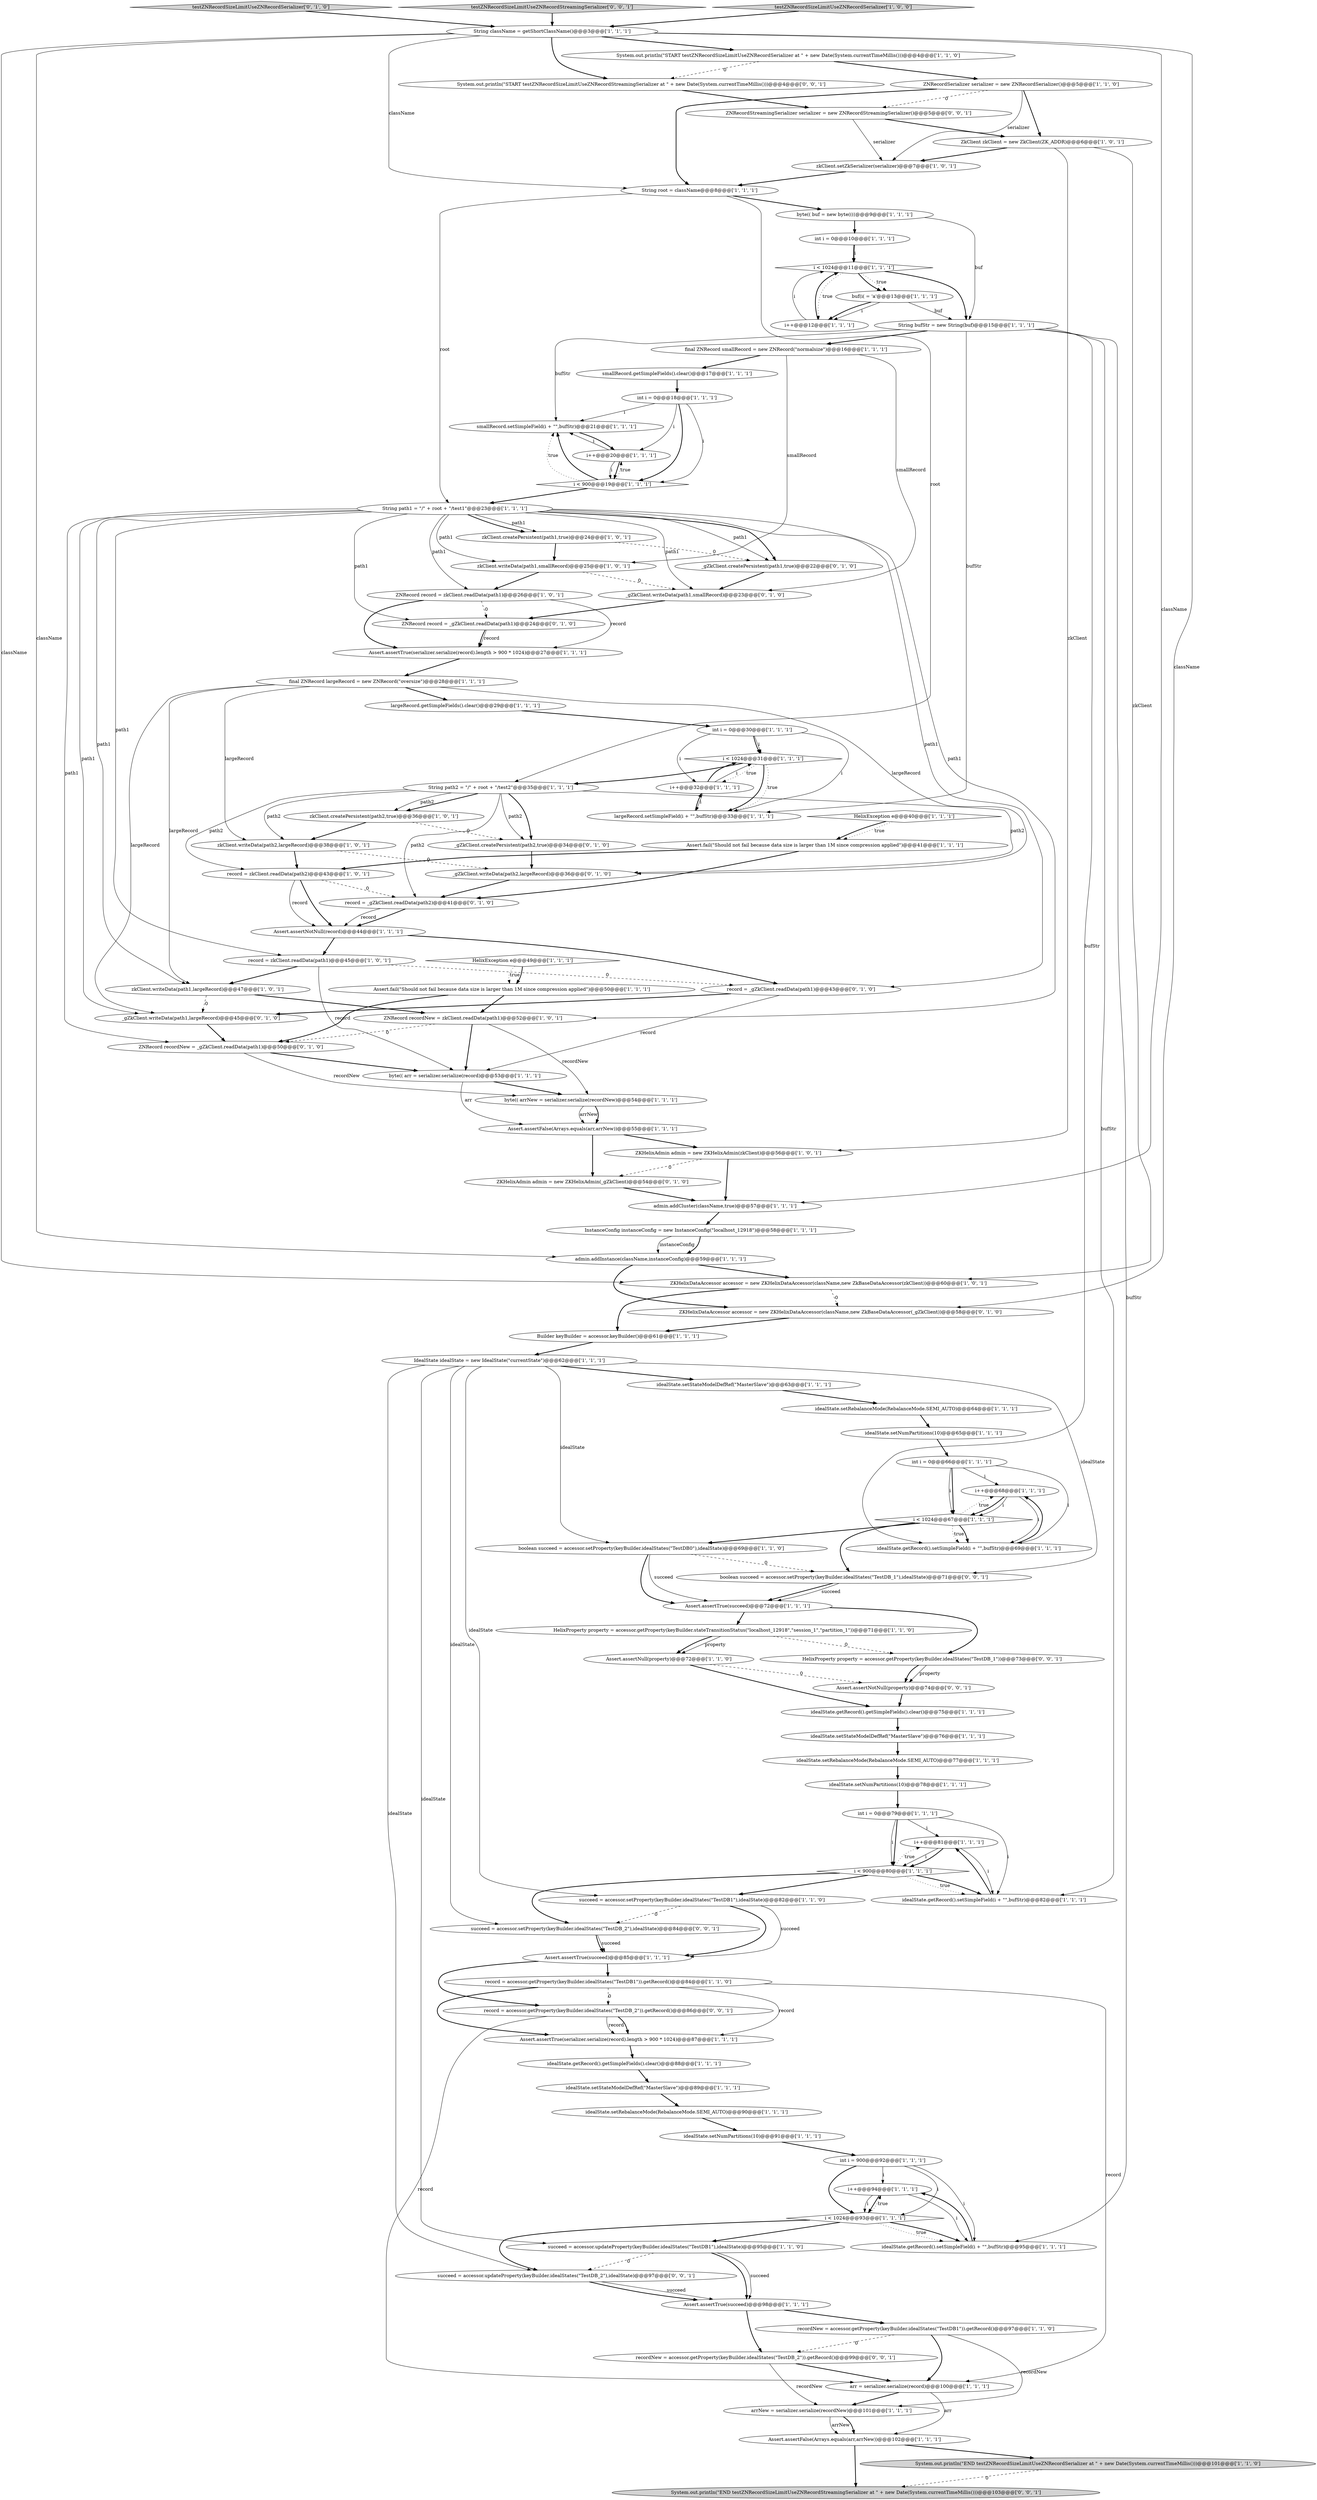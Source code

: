 digraph {
73 [style = filled, label = "smallRecord.setSimpleField(i + \"\",bufStr)@@@21@@@['1', '1', '1']", fillcolor = white, shape = ellipse image = "AAA0AAABBB1BBB"];
98 [style = filled, label = "record = _gZkClient.readData(path1)@@@43@@@['0', '1', '0']", fillcolor = white, shape = ellipse image = "AAA1AAABBB2BBB"];
7 [style = filled, label = "i < 1024@@@31@@@['1', '1', '1']", fillcolor = white, shape = diamond image = "AAA0AAABBB1BBB"];
83 [style = filled, label = "arr = serializer.serialize(record)@@@100@@@['1', '1', '1']", fillcolor = white, shape = ellipse image = "AAA0AAABBB1BBB"];
100 [style = filled, label = "record = _gZkClient.readData(path2)@@@41@@@['0', '1', '0']", fillcolor = white, shape = ellipse image = "AAA1AAABBB2BBB"];
43 [style = filled, label = "zkClient.createPersistent(path2,true)@@@36@@@['1', '0', '1']", fillcolor = white, shape = ellipse image = "AAA0AAABBB1BBB"];
106 [style = filled, label = "succeed = accessor.updateProperty(keyBuilder.idealStates(\"TestDB_2\"),idealState)@@@97@@@['0', '0', '1']", fillcolor = white, shape = ellipse image = "AAA0AAABBB3BBB"];
32 [style = filled, label = "largeRecord.getSimpleFields().clear()@@@29@@@['1', '1', '1']", fillcolor = white, shape = ellipse image = "AAA0AAABBB1BBB"];
13 [style = filled, label = "int i = 0@@@30@@@['1', '1', '1']", fillcolor = white, shape = ellipse image = "AAA0AAABBB1BBB"];
81 [style = filled, label = "int i = 0@@@10@@@['1', '1', '1']", fillcolor = white, shape = ellipse image = "AAA0AAABBB1BBB"];
63 [style = filled, label = "i++@@@20@@@['1', '1', '1']", fillcolor = white, shape = ellipse image = "AAA0AAABBB1BBB"];
64 [style = filled, label = "boolean succeed = accessor.setProperty(keyBuilder.idealStates(\"TestDB0\"),idealState)@@@69@@@['1', '1', '0']", fillcolor = white, shape = ellipse image = "AAA0AAABBB1BBB"];
12 [style = filled, label = "zkClient.writeData(path2,largeRecord)@@@38@@@['1', '0', '1']", fillcolor = white, shape = ellipse image = "AAA0AAABBB1BBB"];
70 [style = filled, label = "i++@@@32@@@['1', '1', '1']", fillcolor = white, shape = ellipse image = "AAA0AAABBB1BBB"];
40 [style = filled, label = "i++@@@68@@@['1', '1', '1']", fillcolor = white, shape = ellipse image = "AAA0AAABBB1BBB"];
38 [style = filled, label = "ZkClient zkClient = new ZkClient(ZK_ADDR)@@@6@@@['1', '0', '1']", fillcolor = white, shape = ellipse image = "AAA0AAABBB1BBB"];
87 [style = filled, label = "i < 1024@@@11@@@['1', '1', '1']", fillcolor = white, shape = diamond image = "AAA0AAABBB1BBB"];
96 [style = filled, label = "_gZkClient.writeData(path1,smallRecord)@@@23@@@['0', '1', '0']", fillcolor = white, shape = ellipse image = "AAA1AAABBB2BBB"];
79 [style = filled, label = "idealState.getRecord().getSimpleFields().clear()@@@88@@@['1', '1', '1']", fillcolor = white, shape = ellipse image = "AAA0AAABBB1BBB"];
57 [style = filled, label = "Assert.assertTrue(serializer.serialize(record).length > 900 * 1024)@@@27@@@['1', '1', '1']", fillcolor = white, shape = ellipse image = "AAA0AAABBB1BBB"];
109 [style = filled, label = "record = accessor.getProperty(keyBuilder.idealStates(\"TestDB_2\")).getRecord()@@@86@@@['0', '0', '1']", fillcolor = white, shape = ellipse image = "AAA0AAABBB3BBB"];
72 [style = filled, label = "i++@@@81@@@['1', '1', '1']", fillcolor = white, shape = ellipse image = "AAA0AAABBB1BBB"];
21 [style = filled, label = "HelixException e@@@40@@@['1', '1', '1']", fillcolor = white, shape = diamond image = "AAA0AAABBB1BBB"];
88 [style = filled, label = "Assert.assertTrue(succeed)@@@72@@@['1', '1', '1']", fillcolor = white, shape = ellipse image = "AAA0AAABBB1BBB"];
18 [style = filled, label = "idealState.setRebalanceMode(RebalanceMode.SEMI_AUTO)@@@90@@@['1', '1', '1']", fillcolor = white, shape = ellipse image = "AAA0AAABBB1BBB"];
89 [style = filled, label = "byte(( arrNew = serializer.serialize(recordNew)@@@54@@@['1', '1', '1']", fillcolor = white, shape = ellipse image = "AAA0AAABBB1BBB"];
90 [style = filled, label = "ZNRecord record = _gZkClient.readData(path1)@@@24@@@['0', '1', '0']", fillcolor = white, shape = ellipse image = "AAA1AAABBB2BBB"];
28 [style = filled, label = "Assert.assertNotNull(record)@@@44@@@['1', '1', '1']", fillcolor = white, shape = ellipse image = "AAA0AAABBB1BBB"];
6 [style = filled, label = "idealState.getRecord().setSimpleField(i + \"\",bufStr)@@@69@@@['1', '1', '1']", fillcolor = white, shape = ellipse image = "AAA0AAABBB1BBB"];
58 [style = filled, label = "succeed = accessor.setProperty(keyBuilder.idealStates(\"TestDB1\"),idealState)@@@82@@@['1', '1', '0']", fillcolor = white, shape = ellipse image = "AAA0AAABBB1BBB"];
108 [style = filled, label = "boolean succeed = accessor.setProperty(keyBuilder.idealStates(\"TestDB_1\"),idealState)@@@71@@@['0', '0', '1']", fillcolor = white, shape = ellipse image = "AAA0AAABBB3BBB"];
34 [style = filled, label = "String className = getShortClassName()@@@3@@@['1', '1', '1']", fillcolor = white, shape = ellipse image = "AAA0AAABBB1BBB"];
27 [style = filled, label = "HelixProperty property = accessor.getProperty(keyBuilder.stateTransitionStatus(\"localhost_12918\",\"session_1\",\"partition_1\"))@@@71@@@['1', '1', '0']", fillcolor = white, shape = ellipse image = "AAA0AAABBB1BBB"];
39 [style = filled, label = "zkClient.writeData(path1,largeRecord)@@@47@@@['1', '0', '1']", fillcolor = white, shape = ellipse image = "AAA0AAABBB1BBB"];
44 [style = filled, label = "ZNRecordSerializer serializer = new ZNRecordSerializer()@@@5@@@['1', '1', '0']", fillcolor = white, shape = ellipse image = "AAA0AAABBB1BBB"];
80 [style = filled, label = "succeed = accessor.updateProperty(keyBuilder.idealStates(\"TestDB1\"),idealState)@@@95@@@['1', '1', '0']", fillcolor = white, shape = ellipse image = "AAA0AAABBB1BBB"];
9 [style = filled, label = "largeRecord.setSimpleField(i + \"\",bufStr)@@@33@@@['1', '1', '1']", fillcolor = white, shape = ellipse image = "AAA0AAABBB1BBB"];
14 [style = filled, label = "String path2 = \"/\" + root + \"/test2\"@@@35@@@['1', '1', '1']", fillcolor = white, shape = ellipse image = "AAA0AAABBB1BBB"];
77 [style = filled, label = "idealState.getRecord().setSimpleField(i + \"\",bufStr)@@@82@@@['1', '1', '1']", fillcolor = white, shape = ellipse image = "AAA0AAABBB1BBB"];
95 [style = filled, label = "_gZkClient.createPersistent(path1,true)@@@22@@@['0', '1', '0']", fillcolor = white, shape = ellipse image = "AAA1AAABBB2BBB"];
59 [style = filled, label = "System.out.println(\"START testZNRecordSizeLimitUseZNRecordSerializer at \" + new Date(System.currentTimeMillis()))@@@4@@@['1', '1', '0']", fillcolor = white, shape = ellipse image = "AAA0AAABBB1BBB"];
105 [style = filled, label = "ZNRecordStreamingSerializer serializer = new ZNRecordStreamingSerializer()@@@5@@@['0', '0', '1']", fillcolor = white, shape = ellipse image = "AAA0AAABBB3BBB"];
112 [style = filled, label = "System.out.println(\"START testZNRecordSizeLimitUseZNRecordStreamingSerializer at \" + new Date(System.currentTimeMillis()))@@@4@@@['0', '0', '1']", fillcolor = white, shape = ellipse image = "AAA0AAABBB3BBB"];
84 [style = filled, label = "int i = 0@@@79@@@['1', '1', '1']", fillcolor = white, shape = ellipse image = "AAA0AAABBB1BBB"];
47 [style = filled, label = "Assert.assertTrue(serializer.serialize(record).length > 900 * 1024)@@@87@@@['1', '1', '1']", fillcolor = white, shape = ellipse image = "AAA0AAABBB1BBB"];
67 [style = filled, label = "idealState.setNumPartitions(10)@@@65@@@['1', '1', '1']", fillcolor = white, shape = ellipse image = "AAA0AAABBB1BBB"];
23 [style = filled, label = "zkClient.setZkSerializer(serializer)@@@7@@@['1', '0', '1']", fillcolor = white, shape = ellipse image = "AAA0AAABBB1BBB"];
101 [style = filled, label = "testZNRecordSizeLimitUseZNRecordSerializer['0', '1', '0']", fillcolor = lightgray, shape = diamond image = "AAA0AAABBB2BBB"];
50 [style = filled, label = "recordNew = accessor.getProperty(keyBuilder.idealStates(\"TestDB1\")).getRecord()@@@97@@@['1', '1', '0']", fillcolor = white, shape = ellipse image = "AAA0AAABBB1BBB"];
76 [style = filled, label = "i < 1024@@@67@@@['1', '1', '1']", fillcolor = white, shape = diamond image = "AAA0AAABBB1BBB"];
74 [style = filled, label = "i++@@@94@@@['1', '1', '1']", fillcolor = white, shape = ellipse image = "AAA0AAABBB1BBB"];
51 [style = filled, label = "record = zkClient.readData(path2)@@@43@@@['1', '0', '1']", fillcolor = white, shape = ellipse image = "AAA0AAABBB1BBB"];
86 [style = filled, label = "zkClient.writeData(path1,smallRecord)@@@25@@@['1', '0', '1']", fillcolor = white, shape = ellipse image = "AAA0AAABBB1BBB"];
54 [style = filled, label = "byte(( buf = new byte((((@@@9@@@['1', '1', '1']", fillcolor = white, shape = ellipse image = "AAA0AAABBB1BBB"];
5 [style = filled, label = "int i = 0@@@66@@@['1', '1', '1']", fillcolor = white, shape = ellipse image = "AAA0AAABBB1BBB"];
31 [style = filled, label = "zkClient.createPersistent(path1,true)@@@24@@@['1', '0', '1']", fillcolor = white, shape = ellipse image = "AAA0AAABBB1BBB"];
55 [style = filled, label = "smallRecord.getSimpleFields().clear()@@@17@@@['1', '1', '1']", fillcolor = white, shape = ellipse image = "AAA0AAABBB1BBB"];
78 [style = filled, label = "Assert.assertTrue(succeed)@@@85@@@['1', '1', '1']", fillcolor = white, shape = ellipse image = "AAA0AAABBB1BBB"];
16 [style = filled, label = "final ZNRecord largeRecord = new ZNRecord(\"oversize\")@@@28@@@['1', '1', '1']", fillcolor = white, shape = ellipse image = "AAA0AAABBB1BBB"];
15 [style = filled, label = "ZNRecord record = zkClient.readData(path1)@@@26@@@['1', '0', '1']", fillcolor = white, shape = ellipse image = "AAA0AAABBB1BBB"];
4 [style = filled, label = "Assert.assertFalse(Arrays.equals(arr,arrNew))@@@55@@@['1', '1', '1']", fillcolor = white, shape = ellipse image = "AAA0AAABBB1BBB"];
20 [style = filled, label = "byte(( arr = serializer.serialize(record)@@@53@@@['1', '1', '1']", fillcolor = white, shape = ellipse image = "AAA0AAABBB1BBB"];
36 [style = filled, label = "ZKHelixDataAccessor accessor = new ZKHelixDataAccessor(className,new ZkBaseDataAccessor(zkClient))@@@60@@@['1', '0', '1']", fillcolor = white, shape = ellipse image = "AAA0AAABBB1BBB"];
56 [style = filled, label = "IdealState idealState = new IdealState(\"currentState\")@@@62@@@['1', '1', '1']", fillcolor = white, shape = ellipse image = "AAA0AAABBB1BBB"];
37 [style = filled, label = "Assert.assertFalse(Arrays.equals(arr,arrNew))@@@102@@@['1', '1', '1']", fillcolor = white, shape = ellipse image = "AAA0AAABBB1BBB"];
60 [style = filled, label = "Assert.assertTrue(succeed)@@@98@@@['1', '1', '1']", fillcolor = white, shape = ellipse image = "AAA0AAABBB1BBB"];
8 [style = filled, label = "int i = 0@@@18@@@['1', '1', '1']", fillcolor = white, shape = ellipse image = "AAA0AAABBB1BBB"];
17 [style = filled, label = "record = accessor.getProperty(keyBuilder.idealStates(\"TestDB1\")).getRecord()@@@84@@@['1', '1', '0']", fillcolor = white, shape = ellipse image = "AAA0AAABBB1BBB"];
49 [style = filled, label = "idealState.setRebalanceMode(RebalanceMode.SEMI_AUTO)@@@77@@@['1', '1', '1']", fillcolor = white, shape = ellipse image = "AAA0AAABBB1BBB"];
3 [style = filled, label = "final ZNRecord smallRecord = new ZNRecord(\"normalsize\")@@@16@@@['1', '1', '1']", fillcolor = white, shape = ellipse image = "AAA0AAABBB1BBB"];
110 [style = filled, label = "succeed = accessor.setProperty(keyBuilder.idealStates(\"TestDB_2\"),idealState)@@@84@@@['0', '0', '1']", fillcolor = white, shape = ellipse image = "AAA0AAABBB3BBB"];
71 [style = filled, label = "idealState.setStateModelDefRef(\"MasterSlave\")@@@63@@@['1', '1', '1']", fillcolor = white, shape = ellipse image = "AAA0AAABBB1BBB"];
65 [style = filled, label = "Assert.fail(\"Should not fail because data size is larger than 1M since compression applied\")@@@50@@@['1', '1', '1']", fillcolor = white, shape = ellipse image = "AAA0AAABBB1BBB"];
25 [style = filled, label = "HelixException e@@@49@@@['1', '1', '1']", fillcolor = white, shape = diamond image = "AAA0AAABBB1BBB"];
30 [style = filled, label = "idealState.setNumPartitions(10)@@@78@@@['1', '1', '1']", fillcolor = white, shape = ellipse image = "AAA0AAABBB1BBB"];
45 [style = filled, label = "i < 1024@@@93@@@['1', '1', '1']", fillcolor = white, shape = diamond image = "AAA0AAABBB1BBB"];
52 [style = filled, label = "InstanceConfig instanceConfig = new InstanceConfig(\"localhost_12918\")@@@58@@@['1', '1', '1']", fillcolor = white, shape = ellipse image = "AAA0AAABBB1BBB"];
107 [style = filled, label = "recordNew = accessor.getProperty(keyBuilder.idealStates(\"TestDB_2\")).getRecord()@@@99@@@['0', '0', '1']", fillcolor = white, shape = ellipse image = "AAA0AAABBB3BBB"];
82 [style = filled, label = "idealState.setNumPartitions(10)@@@91@@@['1', '1', '1']", fillcolor = white, shape = ellipse image = "AAA0AAABBB1BBB"];
42 [style = filled, label = "String root = className@@@8@@@['1', '1', '1']", fillcolor = white, shape = ellipse image = "AAA0AAABBB1BBB"];
62 [style = filled, label = "Assert.fail(\"Should not fail because data size is larger than 1M since compression applied\")@@@41@@@['1', '1', '1']", fillcolor = white, shape = ellipse image = "AAA0AAABBB1BBB"];
94 [style = filled, label = "_gZkClient.createPersistent(path2,true)@@@34@@@['0', '1', '0']", fillcolor = white, shape = ellipse image = "AAA1AAABBB2BBB"];
10 [style = filled, label = "i < 900@@@19@@@['1', '1', '1']", fillcolor = white, shape = diamond image = "AAA0AAABBB1BBB"];
48 [style = filled, label = "buf(i( = 'a'@@@13@@@['1', '1', '1']", fillcolor = white, shape = ellipse image = "AAA0AAABBB1BBB"];
0 [style = filled, label = "String path1 = \"/\" + root + \"/test1\"@@@23@@@['1', '1', '1']", fillcolor = white, shape = ellipse image = "AAA0AAABBB1BBB"];
33 [style = filled, label = "System.out.println(\"END testZNRecordSizeLimitUseZNRecordSerializer at \" + new Date(System.currentTimeMillis()))@@@101@@@['1', '1', '0']", fillcolor = lightgray, shape = ellipse image = "AAA0AAABBB1BBB"];
97 [style = filled, label = "ZKHelixDataAccessor accessor = new ZKHelixDataAccessor(className,new ZkBaseDataAccessor(_gZkClient))@@@58@@@['0', '1', '0']", fillcolor = white, shape = ellipse image = "AAA1AAABBB2BBB"];
24 [style = filled, label = "admin.addInstance(className,instanceConfig)@@@59@@@['1', '1', '1']", fillcolor = white, shape = ellipse image = "AAA0AAABBB1BBB"];
53 [style = filled, label = "Builder keyBuilder = accessor.keyBuilder()@@@61@@@['1', '1', '1']", fillcolor = white, shape = ellipse image = "AAA0AAABBB1BBB"];
22 [style = filled, label = "idealState.setStateModelDefRef(\"MasterSlave\")@@@76@@@['1', '1', '1']", fillcolor = white, shape = ellipse image = "AAA0AAABBB1BBB"];
111 [style = filled, label = "Assert.assertNotNull(property)@@@74@@@['0', '0', '1']", fillcolor = white, shape = ellipse image = "AAA0AAABBB3BBB"];
19 [style = filled, label = "i < 900@@@80@@@['1', '1', '1']", fillcolor = white, shape = diamond image = "AAA0AAABBB1BBB"];
66 [style = filled, label = "idealState.setRebalanceMode(RebalanceMode.SEMI_AUTO)@@@64@@@['1', '1', '1']", fillcolor = white, shape = ellipse image = "AAA0AAABBB1BBB"];
68 [style = filled, label = "idealState.getRecord().getSimpleFields().clear()@@@75@@@['1', '1', '1']", fillcolor = white, shape = ellipse image = "AAA0AAABBB1BBB"];
69 [style = filled, label = "arrNew = serializer.serialize(recordNew)@@@101@@@['1', '1', '1']", fillcolor = white, shape = ellipse image = "AAA0AAABBB1BBB"];
92 [style = filled, label = "ZKHelixAdmin admin = new ZKHelixAdmin(_gZkClient)@@@54@@@['0', '1', '0']", fillcolor = white, shape = ellipse image = "AAA1AAABBB2BBB"];
11 [style = filled, label = "String bufStr = new String(buf)@@@15@@@['1', '1', '1']", fillcolor = white, shape = ellipse image = "AAA0AAABBB1BBB"];
75 [style = filled, label = "admin.addCluster(className,true)@@@57@@@['1', '1', '1']", fillcolor = white, shape = ellipse image = "AAA0AAABBB1BBB"];
103 [style = filled, label = "testZNRecordSizeLimitUseZNRecordStreamingSerializer['0', '0', '1']", fillcolor = lightgray, shape = diamond image = "AAA0AAABBB3BBB"];
99 [style = filled, label = "_gZkClient.writeData(path1,largeRecord)@@@45@@@['0', '1', '0']", fillcolor = white, shape = ellipse image = "AAA1AAABBB2BBB"];
91 [style = filled, label = "_gZkClient.writeData(path2,largeRecord)@@@36@@@['0', '1', '0']", fillcolor = white, shape = ellipse image = "AAA1AAABBB2BBB"];
46 [style = filled, label = "record = zkClient.readData(path1)@@@45@@@['1', '0', '1']", fillcolor = white, shape = ellipse image = "AAA0AAABBB1BBB"];
26 [style = filled, label = "idealState.setStateModelDefRef(\"MasterSlave\")@@@89@@@['1', '1', '1']", fillcolor = white, shape = ellipse image = "AAA0AAABBB1BBB"];
35 [style = filled, label = "i++@@@12@@@['1', '1', '1']", fillcolor = white, shape = ellipse image = "AAA0AAABBB1BBB"];
29 [style = filled, label = "Assert.assertNull(property)@@@72@@@['1', '1', '0']", fillcolor = white, shape = ellipse image = "AAA0AAABBB1BBB"];
2 [style = filled, label = "int i = 900@@@92@@@['1', '1', '1']", fillcolor = white, shape = ellipse image = "AAA0AAABBB1BBB"];
61 [style = filled, label = "testZNRecordSizeLimitUseZNRecordSerializer['1', '0', '0']", fillcolor = lightgray, shape = diamond image = "AAA0AAABBB1BBB"];
104 [style = filled, label = "System.out.println(\"END testZNRecordSizeLimitUseZNRecordStreamingSerializer at \" + new Date(System.currentTimeMillis()))@@@103@@@['0', '0', '1']", fillcolor = lightgray, shape = ellipse image = "AAA0AAABBB3BBB"];
93 [style = filled, label = "ZNRecord recordNew = _gZkClient.readData(path1)@@@50@@@['0', '1', '0']", fillcolor = white, shape = ellipse image = "AAA1AAABBB2BBB"];
102 [style = filled, label = "HelixProperty property = accessor.getProperty(keyBuilder.idealStates(\"TestDB_1\"))@@@73@@@['0', '0', '1']", fillcolor = white, shape = ellipse image = "AAA0AAABBB3BBB"];
85 [style = filled, label = "idealState.getRecord().setSimpleField(i + \"\",bufStr)@@@95@@@['1', '1', '1']", fillcolor = white, shape = ellipse image = "AAA0AAABBB1BBB"];
41 [style = filled, label = "ZKHelixAdmin admin = new ZKHelixAdmin(zkClient)@@@56@@@['1', '0', '1']", fillcolor = white, shape = ellipse image = "AAA0AAABBB1BBB"];
1 [style = filled, label = "ZNRecord recordNew = zkClient.readData(path1)@@@52@@@['1', '0', '1']", fillcolor = white, shape = ellipse image = "AAA0AAABBB1BBB"];
49->30 [style = bold, label=""];
102->111 [style = bold, label=""];
107->83 [style = bold, label=""];
46->20 [style = solid, label="record"];
64->108 [style = dashed, label="0"];
16->91 [style = solid, label="largeRecord"];
20->4 [style = solid, label="arr"];
2->85 [style = solid, label="i"];
44->42 [style = bold, label=""];
92->75 [style = bold, label=""];
0->93 [style = solid, label="path1"];
3->55 [style = bold, label=""];
11->6 [style = solid, label="bufStr"];
36->97 [style = dashed, label="0"];
10->63 [style = dotted, label="true"];
86->96 [style = dashed, label="0"];
81->87 [style = bold, label=""];
66->67 [style = bold, label=""];
42->0 [style = solid, label="root"];
84->19 [style = bold, label=""];
37->33 [style = bold, label=""];
43->12 [style = bold, label=""];
41->92 [style = dashed, label="0"];
19->110 [style = bold, label=""];
17->83 [style = solid, label="record"];
0->95 [style = solid, label="path1"];
64->88 [style = bold, label=""];
19->58 [style = bold, label=""];
76->6 [style = dotted, label="true"];
0->46 [style = solid, label="path1"];
82->2 [style = bold, label=""];
48->35 [style = solid, label="i"];
34->75 [style = solid, label="className"];
99->93 [style = bold, label=""];
56->106 [style = solid, label="idealState"];
2->45 [style = bold, label=""];
70->7 [style = bold, label=""];
63->73 [style = solid, label="i"];
37->104 [style = bold, label=""];
51->28 [style = bold, label=""];
58->110 [style = dashed, label="0"];
109->47 [style = solid, label="record"];
33->104 [style = dashed, label="0"];
14->94 [style = bold, label=""];
87->11 [style = bold, label=""];
74->45 [style = solid, label="i"];
25->65 [style = dotted, label="true"];
30->84 [style = bold, label=""];
69->37 [style = solid, label="arrNew"];
84->19 [style = solid, label="i"];
56->108 [style = solid, label="idealState"];
64->88 [style = solid, label="succeed"];
63->10 [style = solid, label="i"];
0->95 [style = bold, label=""];
51->100 [style = dashed, label="0"];
50->83 [style = bold, label=""];
15->90 [style = dashed, label="0"];
75->52 [style = bold, label=""];
93->89 [style = solid, label="recordNew"];
17->109 [style = dashed, label="0"];
80->60 [style = bold, label=""];
4->92 [style = bold, label=""];
105->38 [style = bold, label=""];
108->88 [style = bold, label=""];
9->70 [style = bold, label=""];
11->85 [style = solid, label="bufStr"];
56->110 [style = solid, label="idealState"];
62->100 [style = bold, label=""];
26->18 [style = bold, label=""];
24->97 [style = bold, label=""];
14->43 [style = bold, label=""];
29->68 [style = bold, label=""];
68->22 [style = bold, label=""];
100->28 [style = solid, label="record"];
42->54 [style = bold, label=""];
7->9 [style = bold, label=""];
109->83 [style = solid, label="record"];
45->74 [style = dotted, label="true"];
76->40 [style = dotted, label="true"];
41->75 [style = bold, label=""];
3->86 [style = solid, label="smallRecord"];
36->53 [style = bold, label=""];
5->6 [style = solid, label="i"];
67->5 [style = bold, label=""];
77->72 [style = bold, label=""];
96->90 [style = bold, label=""];
13->9 [style = solid, label="i"];
107->69 [style = solid, label="recordNew"];
87->35 [style = dotted, label="true"];
50->107 [style = dashed, label="0"];
16->99 [style = solid, label="largeRecord"];
14->12 [style = solid, label="path2"];
78->17 [style = bold, label=""];
7->14 [style = bold, label=""];
72->19 [style = solid, label="i"];
69->37 [style = bold, label=""];
110->78 [style = solid, label="succeed"];
100->28 [style = bold, label=""];
44->105 [style = dashed, label="0"];
19->72 [style = dotted, label="true"];
46->39 [style = bold, label=""];
21->62 [style = bold, label=""];
93->20 [style = bold, label=""];
42->14 [style = solid, label="root"];
44->23 [style = solid, label="serializer"];
38->23 [style = bold, label=""];
15->57 [style = bold, label=""];
35->87 [style = solid, label="i"];
8->10 [style = solid, label="i"];
47->79 [style = bold, label=""];
103->34 [style = bold, label=""];
56->64 [style = solid, label="idealState"];
102->111 [style = solid, label="property"];
63->10 [style = bold, label=""];
80->106 [style = dashed, label="0"];
48->35 [style = bold, label=""];
50->69 [style = solid, label="recordNew"];
19->77 [style = dotted, label="true"];
76->64 [style = bold, label=""];
12->91 [style = dashed, label="0"];
14->100 [style = solid, label="path2"];
97->53 [style = bold, label=""];
8->63 [style = solid, label="i"];
78->109 [style = bold, label=""];
8->10 [style = bold, label=""];
3->96 [style = solid, label="smallRecord"];
14->91 [style = solid, label="path2"];
34->59 [style = bold, label=""];
46->98 [style = dashed, label="0"];
16->32 [style = bold, label=""];
11->3 [style = bold, label=""];
62->51 [style = bold, label=""];
38->36 [style = solid, label="zkClient"];
95->96 [style = bold, label=""];
89->4 [style = solid, label="arrNew"];
60->107 [style = bold, label=""];
11->77 [style = solid, label="bufStr"];
8->73 [style = solid, label="i"];
0->15 [style = solid, label="path1"];
74->85 [style = solid, label="i"];
54->11 [style = solid, label="buf"];
45->80 [style = bold, label=""];
65->1 [style = bold, label=""];
101->34 [style = bold, label=""];
17->47 [style = bold, label=""];
0->31 [style = solid, label="path1"];
73->63 [style = bold, label=""];
94->91 [style = bold, label=""];
14->51 [style = solid, label="path2"];
85->74 [style = bold, label=""];
56->71 [style = bold, label=""];
52->24 [style = bold, label=""];
2->74 [style = solid, label="i"];
0->90 [style = solid, label="path1"];
0->1 [style = solid, label="path1"];
109->47 [style = bold, label=""];
52->24 [style = solid, label="instanceConfig"];
76->108 [style = bold, label=""];
51->28 [style = solid, label="record"];
61->34 [style = bold, label=""];
5->76 [style = bold, label=""];
91->100 [style = bold, label=""];
28->98 [style = bold, label=""];
31->95 [style = dashed, label="0"];
12->51 [style = bold, label=""];
84->77 [style = solid, label="i"];
90->57 [style = solid, label="record"];
10->73 [style = dotted, label="true"];
39->99 [style = dashed, label="0"];
45->85 [style = dotted, label="true"];
15->57 [style = solid, label="record"];
35->87 [style = bold, label=""];
110->78 [style = bold, label=""];
40->76 [style = bold, label=""];
54->81 [style = bold, label=""];
45->106 [style = bold, label=""];
59->44 [style = bold, label=""];
89->4 [style = bold, label=""];
38->41 [style = solid, label="zkClient"];
34->36 [style = solid, label="className"];
105->23 [style = solid, label="serializer"];
13->7 [style = solid, label="i"];
16->12 [style = solid, label="largeRecord"];
98->20 [style = solid, label="record"];
29->111 [style = dashed, label="0"];
58->78 [style = solid, label="succeed"];
83->37 [style = solid, label="arr"];
20->89 [style = bold, label=""];
70->7 [style = solid, label="i"];
2->45 [style = solid, label="i"];
21->62 [style = dotted, label="true"];
98->99 [style = bold, label=""];
59->112 [style = dashed, label="0"];
10->0 [style = bold, label=""];
65->93 [style = bold, label=""];
76->6 [style = bold, label=""];
56->80 [style = solid, label="idealState"];
23->42 [style = bold, label=""];
11->9 [style = solid, label="bufStr"];
0->39 [style = solid, label="path1"];
1->93 [style = dashed, label="0"];
11->73 [style = solid, label="bufStr"];
34->42 [style = solid, label="className"];
84->72 [style = solid, label="i"];
40->6 [style = solid, label="i"];
72->19 [style = bold, label=""];
10->73 [style = bold, label=""];
13->70 [style = solid, label="i"];
32->13 [style = bold, label=""];
14->43 [style = solid, label="path2"];
19->77 [style = bold, label=""];
13->7 [style = bold, label=""];
34->112 [style = bold, label=""];
25->65 [style = bold, label=""];
0->99 [style = solid, label="path1"];
81->87 [style = solid, label="i"];
56->58 [style = solid, label="idealState"];
111->68 [style = bold, label=""];
24->36 [style = bold, label=""];
5->40 [style = solid, label="i"];
112->105 [style = bold, label=""];
0->86 [style = solid, label="path1"];
87->48 [style = dotted, label="true"];
17->47 [style = solid, label="record"];
34->97 [style = solid, label="className"];
55->8 [style = bold, label=""];
53->56 [style = bold, label=""];
18->82 [style = bold, label=""];
106->60 [style = solid, label="succeed"];
27->102 [style = dashed, label="0"];
7->70 [style = dotted, label="true"];
90->57 [style = bold, label=""];
27->29 [style = solid, label="property"];
7->9 [style = dotted, label="true"];
39->1 [style = bold, label=""];
74->45 [style = bold, label=""];
106->60 [style = bold, label=""];
34->24 [style = solid, label="className"];
0->31 [style = bold, label=""];
31->86 [style = bold, label=""];
27->29 [style = bold, label=""];
44->38 [style = bold, label=""];
45->85 [style = bold, label=""];
0->96 [style = solid, label="path1"];
60->50 [style = bold, label=""];
83->69 [style = bold, label=""];
80->60 [style = solid, label="succeed"];
4->41 [style = bold, label=""];
87->48 [style = bold, label=""];
70->9 [style = solid, label="i"];
28->46 [style = bold, label=""];
108->88 [style = solid, label="succeed"];
22->49 [style = bold, label=""];
57->16 [style = bold, label=""];
72->77 [style = solid, label="i"];
58->78 [style = bold, label=""];
88->102 [style = bold, label=""];
14->94 [style = solid, label="path2"];
86->15 [style = bold, label=""];
71->66 [style = bold, label=""];
16->39 [style = solid, label="largeRecord"];
48->11 [style = solid, label="buf"];
79->26 [style = bold, label=""];
1->89 [style = solid, label="recordNew"];
88->27 [style = bold, label=""];
43->94 [style = dashed, label="0"];
1->20 [style = bold, label=""];
0->98 [style = solid, label="path1"];
5->76 [style = solid, label="i"];
40->76 [style = solid, label="i"];
6->40 [style = bold, label=""];
}
